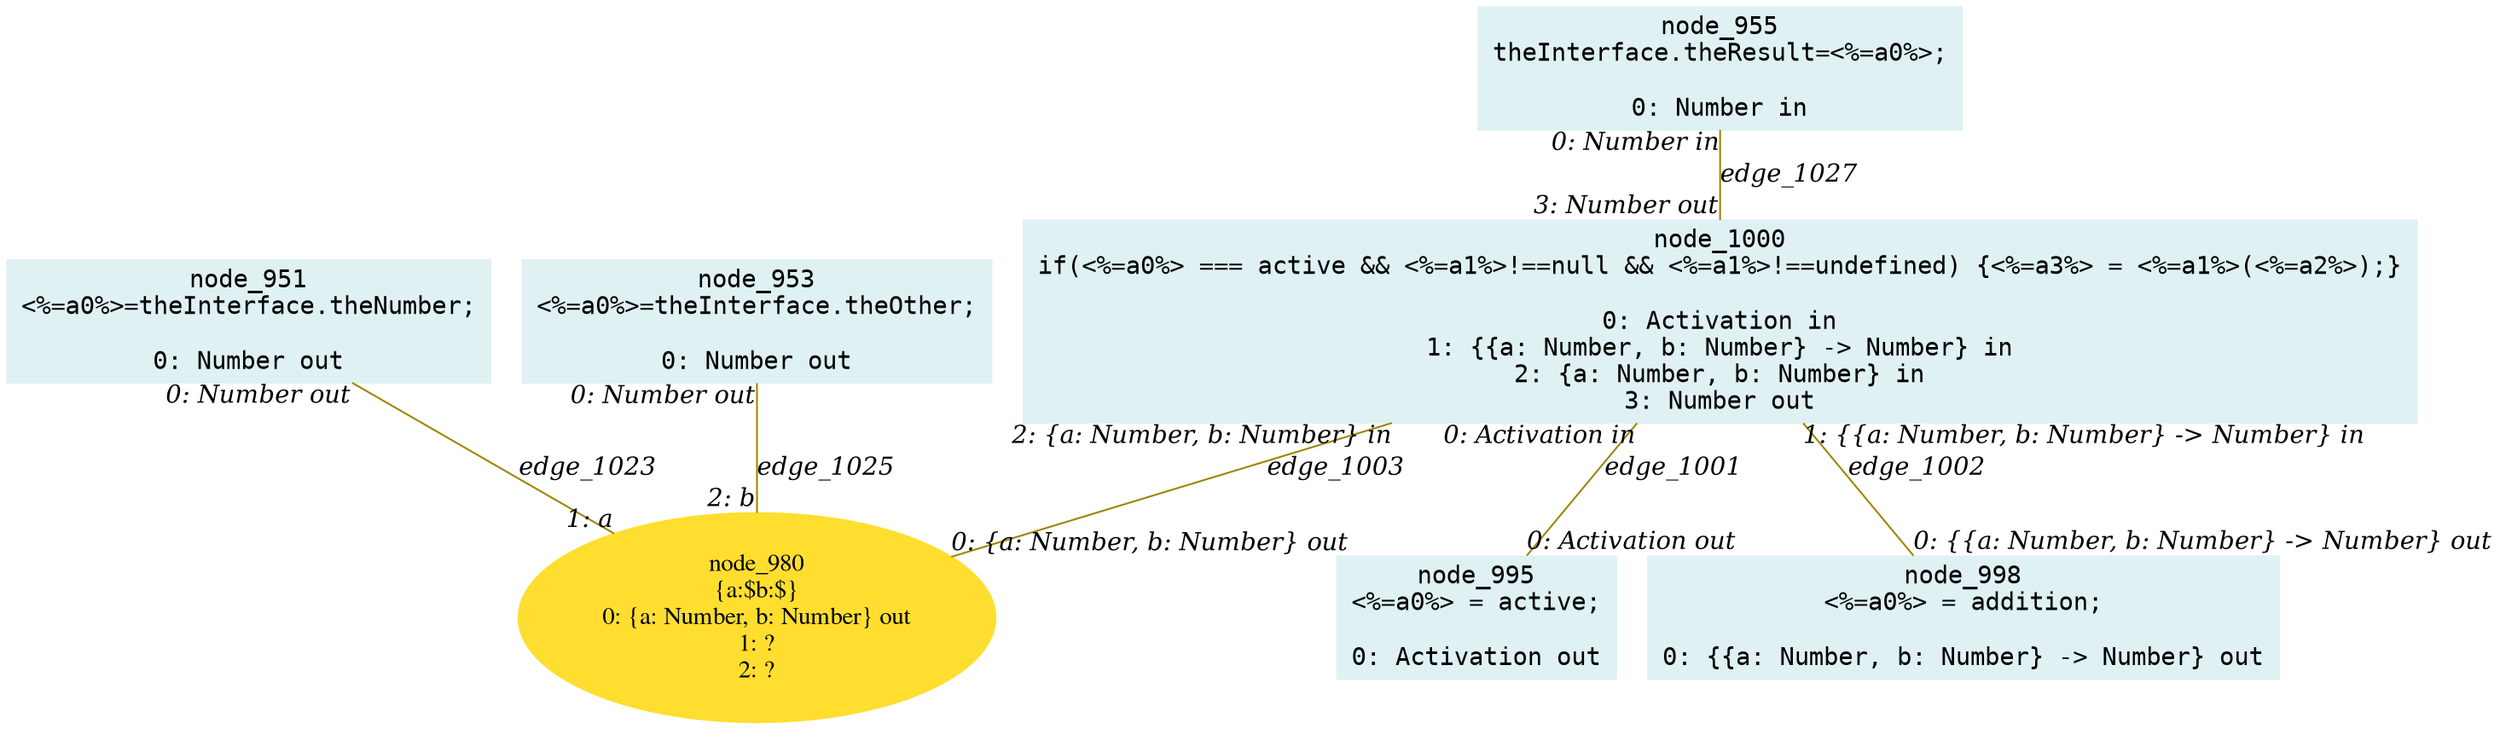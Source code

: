 digraph g{node_951 [shape="box", style="filled", color="#dff1f2", fontname="Courier", label="node_951
<%=a0%>=theInterface.theNumber;

0: Number out" ]
node_953 [shape="box", style="filled", color="#dff1f2", fontname="Courier", label="node_953
<%=a0%>=theInterface.theOther;

0: Number out" ]
node_955 [shape="box", style="filled", color="#dff1f2", fontname="Courier", label="node_955
theInterface.theResult=<%=a0%>;

0: Number in" ]
node_980 [shape="ellipse", style="filled", color="#ffde2f", fontname="Times", label="node_980
{a:$b:$}
0: {a: Number, b: Number} out
1: ?
2: ?" ]
node_995 [shape="box", style="filled", color="#dff1f2", fontname="Courier", label="node_995
<%=a0%> = active;

0: Activation out" ]
node_998 [shape="box", style="filled", color="#dff1f2", fontname="Courier", label="node_998
<%=a0%> = addition;

0: {{a: Number, b: Number} -> Number} out" ]
node_1000 [shape="box", style="filled", color="#dff1f2", fontname="Courier", label="node_1000
if(<%=a0%> === active && <%=a1%>!==null && <%=a1%>!==undefined) {<%=a3%> = <%=a1%>(<%=a2%>);}

0: Activation in
1: {{a: Number, b: Number} -> Number} in
2: {a: Number, b: Number} in
3: Number out" ]
node_1000 -> node_995 [dir=none, arrowHead=none, fontname="Times-Italic", arrowsize=1, color="#9d8400", label="edge_1001",  headlabel="0: Activation out", taillabel="0: Activation in" ]
node_1000 -> node_998 [dir=none, arrowHead=none, fontname="Times-Italic", arrowsize=1, color="#9d8400", label="edge_1002",  headlabel="0: {{a: Number, b: Number} -> Number} out", taillabel="1: {{a: Number, b: Number} -> Number} in" ]
node_1000 -> node_980 [dir=none, arrowHead=none, fontname="Times-Italic", arrowsize=1, color="#9d8400", label="edge_1003",  headlabel="0: {a: Number, b: Number} out", taillabel="2: {a: Number, b: Number} in" ]
node_951 -> node_980 [dir=none, arrowHead=none, fontname="Times-Italic", arrowsize=1, color="#9d8400", label="edge_1023",  headlabel="1: a", taillabel="0: Number out" ]
node_953 -> node_980 [dir=none, arrowHead=none, fontname="Times-Italic", arrowsize=1, color="#9d8400", label="edge_1025",  headlabel="2: b", taillabel="0: Number out" ]
node_955 -> node_1000 [dir=none, arrowHead=none, fontname="Times-Italic", arrowsize=1, color="#9d8400", label="edge_1027",  headlabel="3: Number out", taillabel="0: Number in" ]
}